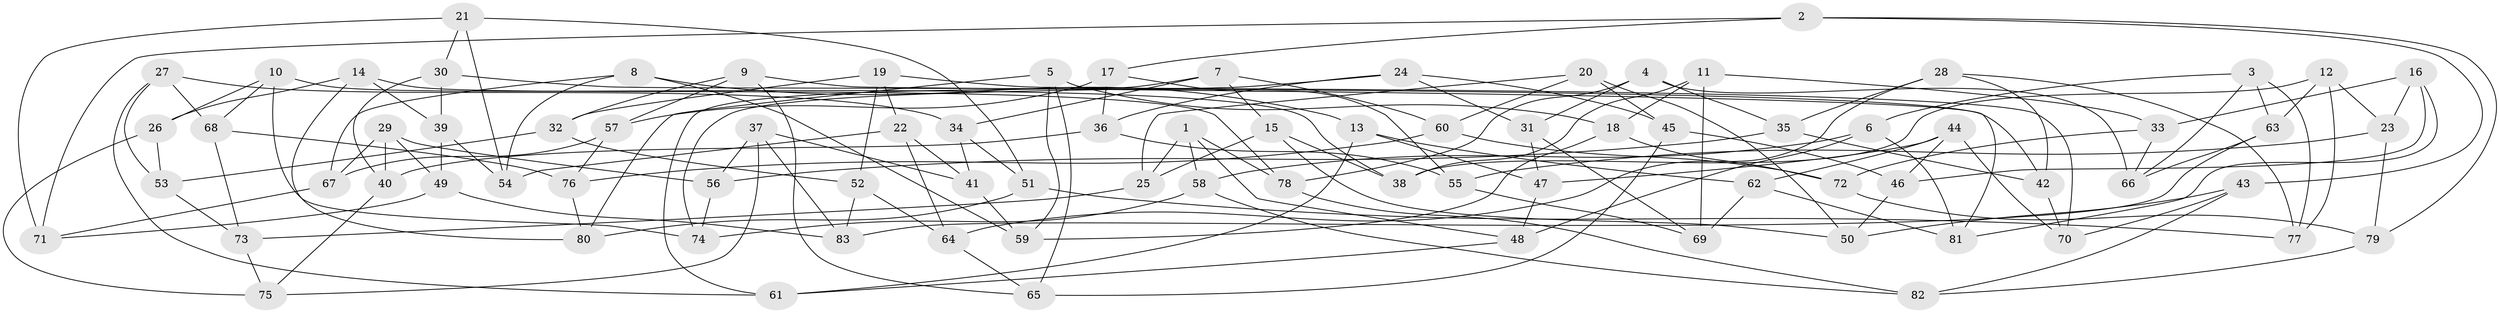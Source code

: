 // coarse degree distribution, {6: 0.39655172413793105, 4: 0.5689655172413793, 5: 0.034482758620689655}
// Generated by graph-tools (version 1.1) at 2025/24/03/03/25 07:24:29]
// undirected, 83 vertices, 166 edges
graph export_dot {
graph [start="1"]
  node [color=gray90,style=filled];
  1;
  2;
  3;
  4;
  5;
  6;
  7;
  8;
  9;
  10;
  11;
  12;
  13;
  14;
  15;
  16;
  17;
  18;
  19;
  20;
  21;
  22;
  23;
  24;
  25;
  26;
  27;
  28;
  29;
  30;
  31;
  32;
  33;
  34;
  35;
  36;
  37;
  38;
  39;
  40;
  41;
  42;
  43;
  44;
  45;
  46;
  47;
  48;
  49;
  50;
  51;
  52;
  53;
  54;
  55;
  56;
  57;
  58;
  59;
  60;
  61;
  62;
  63;
  64;
  65;
  66;
  67;
  68;
  69;
  70;
  71;
  72;
  73;
  74;
  75;
  76;
  77;
  78;
  79;
  80;
  81;
  82;
  83;
  1 -- 78;
  1 -- 25;
  1 -- 48;
  1 -- 58;
  2 -- 79;
  2 -- 71;
  2 -- 43;
  2 -- 17;
  3 -- 6;
  3 -- 77;
  3 -- 66;
  3 -- 63;
  4 -- 78;
  4 -- 66;
  4 -- 31;
  4 -- 35;
  5 -- 59;
  5 -- 65;
  5 -- 18;
  5 -- 80;
  6 -- 58;
  6 -- 81;
  6 -- 48;
  7 -- 61;
  7 -- 34;
  7 -- 60;
  7 -- 15;
  8 -- 67;
  8 -- 54;
  8 -- 59;
  8 -- 13;
  9 -- 32;
  9 -- 57;
  9 -- 65;
  9 -- 81;
  10 -- 38;
  10 -- 68;
  10 -- 26;
  10 -- 74;
  11 -- 38;
  11 -- 69;
  11 -- 18;
  11 -- 33;
  12 -- 38;
  12 -- 63;
  12 -- 23;
  12 -- 77;
  13 -- 61;
  13 -- 47;
  13 -- 62;
  14 -- 80;
  14 -- 39;
  14 -- 78;
  14 -- 26;
  15 -- 25;
  15 -- 38;
  15 -- 50;
  16 -- 23;
  16 -- 46;
  16 -- 81;
  16 -- 33;
  17 -- 57;
  17 -- 36;
  17 -- 55;
  18 -- 72;
  18 -- 59;
  19 -- 52;
  19 -- 70;
  19 -- 22;
  19 -- 32;
  20 -- 45;
  20 -- 50;
  20 -- 60;
  20 -- 25;
  21 -- 51;
  21 -- 71;
  21 -- 54;
  21 -- 30;
  22 -- 64;
  22 -- 54;
  22 -- 41;
  23 -- 79;
  23 -- 55;
  24 -- 74;
  24 -- 36;
  24 -- 31;
  24 -- 45;
  25 -- 73;
  26 -- 75;
  26 -- 53;
  27 -- 34;
  27 -- 61;
  27 -- 68;
  27 -- 53;
  28 -- 42;
  28 -- 77;
  28 -- 35;
  28 -- 64;
  29 -- 67;
  29 -- 49;
  29 -- 56;
  29 -- 40;
  30 -- 42;
  30 -- 40;
  30 -- 39;
  31 -- 69;
  31 -- 47;
  32 -- 53;
  32 -- 52;
  33 -- 66;
  33 -- 72;
  34 -- 41;
  34 -- 51;
  35 -- 42;
  35 -- 56;
  36 -- 55;
  36 -- 40;
  37 -- 83;
  37 -- 56;
  37 -- 41;
  37 -- 75;
  39 -- 54;
  39 -- 49;
  40 -- 75;
  41 -- 59;
  42 -- 70;
  43 -- 70;
  43 -- 82;
  43 -- 50;
  44 -- 62;
  44 -- 46;
  44 -- 70;
  44 -- 47;
  45 -- 65;
  45 -- 46;
  46 -- 50;
  47 -- 48;
  48 -- 61;
  49 -- 71;
  49 -- 83;
  51 -- 80;
  51 -- 77;
  52 -- 83;
  52 -- 64;
  53 -- 73;
  55 -- 69;
  56 -- 74;
  57 -- 76;
  57 -- 67;
  58 -- 82;
  58 -- 74;
  60 -- 76;
  60 -- 72;
  62 -- 69;
  62 -- 81;
  63 -- 83;
  63 -- 66;
  64 -- 65;
  67 -- 71;
  68 -- 76;
  68 -- 73;
  72 -- 79;
  73 -- 75;
  76 -- 80;
  78 -- 82;
  79 -- 82;
}
